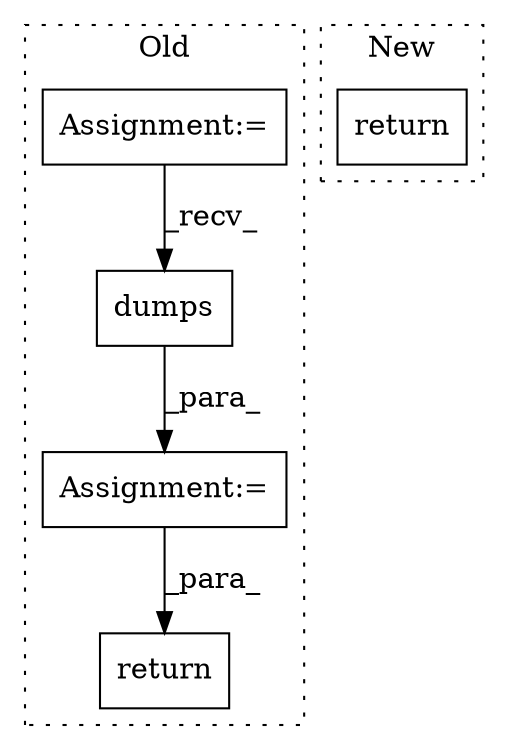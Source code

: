 digraph G {
subgraph cluster0 {
1 [label="dumps" a="32" s="7295,7331" l="6,1" shape="box"];
3 [label="return" a="41" s="7338" l="12" shape="box"];
4 [label="Assignment:=" a="7" s="6779" l="4" shape="box"];
5 [label="Assignment:=" a="7" s="7289" l="1" shape="box"];
label = "Old";
style="dotted";
}
subgraph cluster1 {
2 [label="return" a="41" s="6800" l="7" shape="box"];
label = "New";
style="dotted";
}
1 -> 5 [label="_para_"];
4 -> 1 [label="_recv_"];
5 -> 3 [label="_para_"];
}